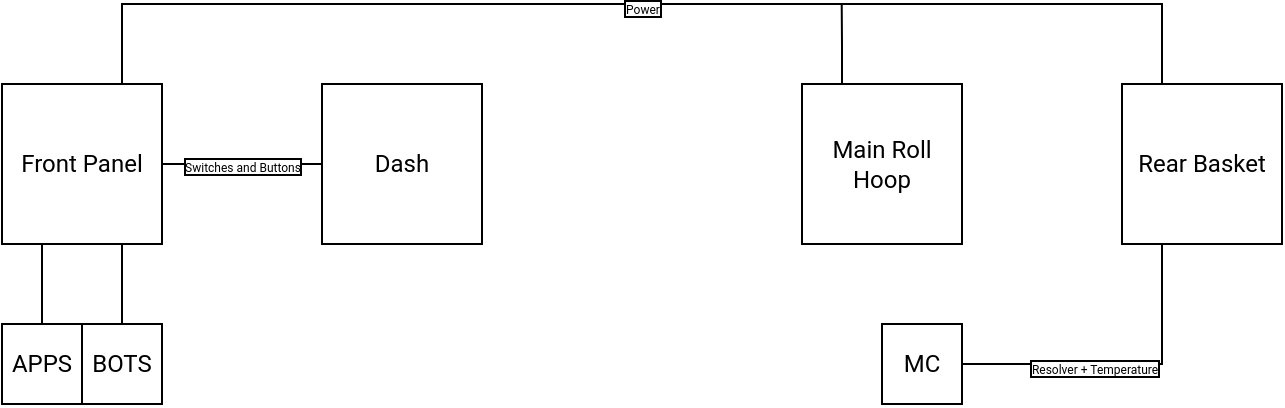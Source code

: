 <mxfile version="21.7.2" type="github">
  <diagram name="Page-1" id="JPXfJ8LPzCzadp_vGgTz">
    <mxGraphModel dx="665" dy="423" grid="1" gridSize="10" guides="1" tooltips="1" connect="1" arrows="1" fold="1" page="1" pageScale="1" pageWidth="850" pageHeight="1100" math="0" shadow="0">
      <root>
        <mxCell id="0" />
        <mxCell id="1" parent="0" />
        <mxCell id="3HpwHHs0Gdtxuj9xTkJ--9" style="edgeStyle=orthogonalEdgeStyle;rounded=0;orthogonalLoop=1;jettySize=auto;html=1;exitX=0.25;exitY=1;exitDx=0;exitDy=0;entryX=0.5;entryY=0;entryDx=0;entryDy=0;fontFamily=Roboto;fontSource=https%3A%2F%2Ffonts.googleapis.com%2Fcss%3Ffamily%3DRoboto;fontSize=6;fontColor=default;endArrow=none;endFill=0;labelBorderColor=default;" edge="1" parent="1" source="mslCy4u5-Nsj2cdOgmc5-1" target="3HpwHHs0Gdtxuj9xTkJ--8">
          <mxGeometry relative="1" as="geometry" />
        </mxCell>
        <mxCell id="3HpwHHs0Gdtxuj9xTkJ--12" style="edgeStyle=orthogonalEdgeStyle;shape=connector;rounded=0;orthogonalLoop=1;jettySize=auto;html=1;exitX=0.75;exitY=1;exitDx=0;exitDy=0;entryX=0.5;entryY=0;entryDx=0;entryDy=0;labelBackgroundColor=default;labelBorderColor=default;strokeColor=default;fontFamily=Roboto;fontSource=https%3A%2F%2Ffonts.googleapis.com%2Fcss%3Ffamily%3DRoboto;fontSize=6;fontColor=default;endArrow=none;endFill=0;" edge="1" parent="1" source="mslCy4u5-Nsj2cdOgmc5-1" target="3HpwHHs0Gdtxuj9xTkJ--11">
          <mxGeometry relative="1" as="geometry" />
        </mxCell>
        <mxCell id="3HpwHHs0Gdtxuj9xTkJ--13" style="edgeStyle=orthogonalEdgeStyle;shape=connector;rounded=0;orthogonalLoop=1;jettySize=auto;html=1;exitX=0.75;exitY=0;exitDx=0;exitDy=0;labelBackgroundColor=default;labelBorderColor=default;strokeColor=default;fontFamily=Roboto;fontSource=https%3A%2F%2Ffonts.googleapis.com%2Fcss%3Ffamily%3DRoboto;fontSize=6;fontColor=default;endArrow=none;endFill=0;entryX=0.25;entryY=0;entryDx=0;entryDy=0;" edge="1" parent="1" source="mslCy4u5-Nsj2cdOgmc5-1" target="3HpwHHs0Gdtxuj9xTkJ--3">
          <mxGeometry relative="1" as="geometry">
            <mxPoint x="570" y="320" as="targetPoint" />
            <Array as="points">
              <mxPoint x="140" y="360" />
              <mxPoint x="660" y="360" />
            </Array>
          </mxGeometry>
        </mxCell>
        <mxCell id="3HpwHHs0Gdtxuj9xTkJ--14" value="Power" style="edgeLabel;html=1;align=center;verticalAlign=middle;resizable=0;points=[];fontSize=6;fontFamily=Roboto;fontColor=default;labelBorderColor=default;" vertex="1" connectable="0" parent="3HpwHHs0Gdtxuj9xTkJ--13">
          <mxGeometry x="0.073" y="-2" relative="1" as="geometry">
            <mxPoint x="-22" as="offset" />
          </mxGeometry>
        </mxCell>
        <mxCell id="mslCy4u5-Nsj2cdOgmc5-1" value="&lt;font data-font-src=&quot;https://fonts.googleapis.com/css?family=Roboto&quot; face=&quot;Roboto&quot;&gt;Front Panel&lt;br&gt;&lt;/font&gt;" style="rounded=0;whiteSpace=wrap;html=1;" parent="1" vertex="1">
          <mxGeometry x="80" y="400" width="80" height="80" as="geometry" />
        </mxCell>
        <mxCell id="3HpwHHs0Gdtxuj9xTkJ--16" style="edgeStyle=orthogonalEdgeStyle;shape=connector;rounded=0;orthogonalLoop=1;jettySize=auto;html=1;exitX=0.25;exitY=0;exitDx=0;exitDy=0;labelBackgroundColor=default;labelBorderColor=default;strokeColor=default;fontFamily=Roboto;fontSource=https%3A%2F%2Ffonts.googleapis.com%2Fcss%3Ffamily%3DRoboto;fontSize=6;fontColor=default;endArrow=none;endFill=0;" edge="1" parent="1" source="mslCy4u5-Nsj2cdOgmc5-2">
          <mxGeometry relative="1" as="geometry">
            <mxPoint x="499.857" y="360" as="targetPoint" />
          </mxGeometry>
        </mxCell>
        <mxCell id="mslCy4u5-Nsj2cdOgmc5-2" value="&lt;font face=&quot;Roboto&quot;&gt;Main Roll Hoop&lt;br&gt;&lt;/font&gt;" style="rounded=0;whiteSpace=wrap;html=1;" parent="1" vertex="1">
          <mxGeometry x="480" y="400" width="80" height="80" as="geometry" />
        </mxCell>
        <mxCell id="3HpwHHs0Gdtxuj9xTkJ--2" value="&lt;font&gt;Dash&lt;/font&gt;" style="rounded=0;whiteSpace=wrap;html=1;fontFamily=Roboto;fontSource=https%3A%2F%2Ffonts.googleapis.com%2Fcss%3Ffamily%3DRoboto;" vertex="1" parent="1">
          <mxGeometry x="240" y="400" width="80" height="80" as="geometry" />
        </mxCell>
        <mxCell id="3HpwHHs0Gdtxuj9xTkJ--18" style="edgeStyle=orthogonalEdgeStyle;shape=connector;rounded=0;orthogonalLoop=1;jettySize=auto;html=1;exitX=0.25;exitY=1;exitDx=0;exitDy=0;entryX=1;entryY=0.5;entryDx=0;entryDy=0;labelBackgroundColor=default;labelBorderColor=default;strokeColor=default;fontFamily=Roboto;fontSource=https%3A%2F%2Ffonts.googleapis.com%2Fcss%3Ffamily%3DRoboto;fontSize=6;fontColor=default;endArrow=none;endFill=0;" edge="1" parent="1" source="3HpwHHs0Gdtxuj9xTkJ--3" target="3HpwHHs0Gdtxuj9xTkJ--17">
          <mxGeometry relative="1" as="geometry" />
        </mxCell>
        <mxCell id="3HpwHHs0Gdtxuj9xTkJ--19" value="&lt;div&gt;Resolver + Temperature&lt;/div&gt;" style="edgeLabel;html=1;align=center;verticalAlign=middle;resizable=0;points=[];fontSize=6;fontFamily=Roboto;fontColor=default;labelBorderColor=default;" vertex="1" connectable="0" parent="3HpwHHs0Gdtxuj9xTkJ--18">
          <mxGeometry x="0.183" y="2" relative="1" as="geometry">
            <mxPoint as="offset" />
          </mxGeometry>
        </mxCell>
        <mxCell id="3HpwHHs0Gdtxuj9xTkJ--3" value="&lt;font face=&quot;Roboto&quot;&gt;Rear Basket&lt;br&gt;&lt;/font&gt;" style="rounded=0;whiteSpace=wrap;html=1;" vertex="1" parent="1">
          <mxGeometry x="640" y="400" width="80" height="80" as="geometry" />
        </mxCell>
        <mxCell id="3HpwHHs0Gdtxuj9xTkJ--5" value="" style="endArrow=none;html=1;rounded=0;exitX=1;exitY=0.5;exitDx=0;exitDy=0;entryX=0;entryY=0.5;entryDx=0;entryDy=0;" edge="1" parent="1" source="mslCy4u5-Nsj2cdOgmc5-1" target="3HpwHHs0Gdtxuj9xTkJ--2">
          <mxGeometry width="50" height="50" relative="1" as="geometry">
            <mxPoint x="220" y="490" as="sourcePoint" />
            <mxPoint x="210" y="410" as="targetPoint" />
          </mxGeometry>
        </mxCell>
        <mxCell id="3HpwHHs0Gdtxuj9xTkJ--6" value="&lt;font data-font-src=&quot;https://fonts.googleapis.com/css?family=Roboto&quot; face=&quot;Roboto&quot; style=&quot;font-size: 8px;&quot;&gt;Text&lt;/font&gt;" style="edgeLabel;html=1;align=center;verticalAlign=middle;resizable=0;points=[];" vertex="1" connectable="0" parent="3HpwHHs0Gdtxuj9xTkJ--5">
          <mxGeometry x="0.324" y="1" relative="1" as="geometry">
            <mxPoint x="-13" y="1" as="offset" />
          </mxGeometry>
        </mxCell>
        <mxCell id="3HpwHHs0Gdtxuj9xTkJ--7" value="&lt;font style=&quot;font-size: 6px;&quot; data-font-src=&quot;https://fonts.googleapis.com/css?family=Roboto&quot;&gt;Switches and Buttons&lt;br style=&quot;font-size: 6px;&quot;&gt;&lt;/font&gt;" style="edgeLabel;html=1;align=center;verticalAlign=middle;resizable=0;points=[];fontSize=6;fontFamily=Roboto;fontColor=default;fontSource=https%3A%2F%2Ffonts.googleapis.com%2Fcss%3Ffamily%3DRoboto;labelBorderColor=default;" vertex="1" connectable="0" parent="3HpwHHs0Gdtxuj9xTkJ--5">
          <mxGeometry x="-0.014" y="-1" relative="1" as="geometry">
            <mxPoint as="offset" />
          </mxGeometry>
        </mxCell>
        <mxCell id="3HpwHHs0Gdtxuj9xTkJ--8" value="APPS" style="rounded=0;whiteSpace=wrap;html=1;strokeColor=default;fontFamily=Roboto;fontSource=https%3A%2F%2Ffonts.googleapis.com%2Fcss%3Ffamily%3DRoboto;fontSize=12;fontColor=default;fillColor=default;" vertex="1" parent="1">
          <mxGeometry x="80" y="520" width="40" height="40" as="geometry" />
        </mxCell>
        <mxCell id="3HpwHHs0Gdtxuj9xTkJ--11" value="BOTS" style="rounded=0;whiteSpace=wrap;html=1;strokeColor=default;fontFamily=Roboto;fontSource=https%3A%2F%2Ffonts.googleapis.com%2Fcss%3Ffamily%3DRoboto;fontSize=12;fontColor=default;fillColor=default;" vertex="1" parent="1">
          <mxGeometry x="120" y="520" width="40" height="40" as="geometry" />
        </mxCell>
        <mxCell id="3HpwHHs0Gdtxuj9xTkJ--17" value="MC" style="rounded=0;whiteSpace=wrap;html=1;strokeColor=default;fontFamily=Roboto;fontSource=https%3A%2F%2Ffonts.googleapis.com%2Fcss%3Ffamily%3DRoboto;fontSize=12;fontColor=default;fillColor=default;" vertex="1" parent="1">
          <mxGeometry x="520" y="520" width="40" height="40" as="geometry" />
        </mxCell>
      </root>
    </mxGraphModel>
  </diagram>
</mxfile>
